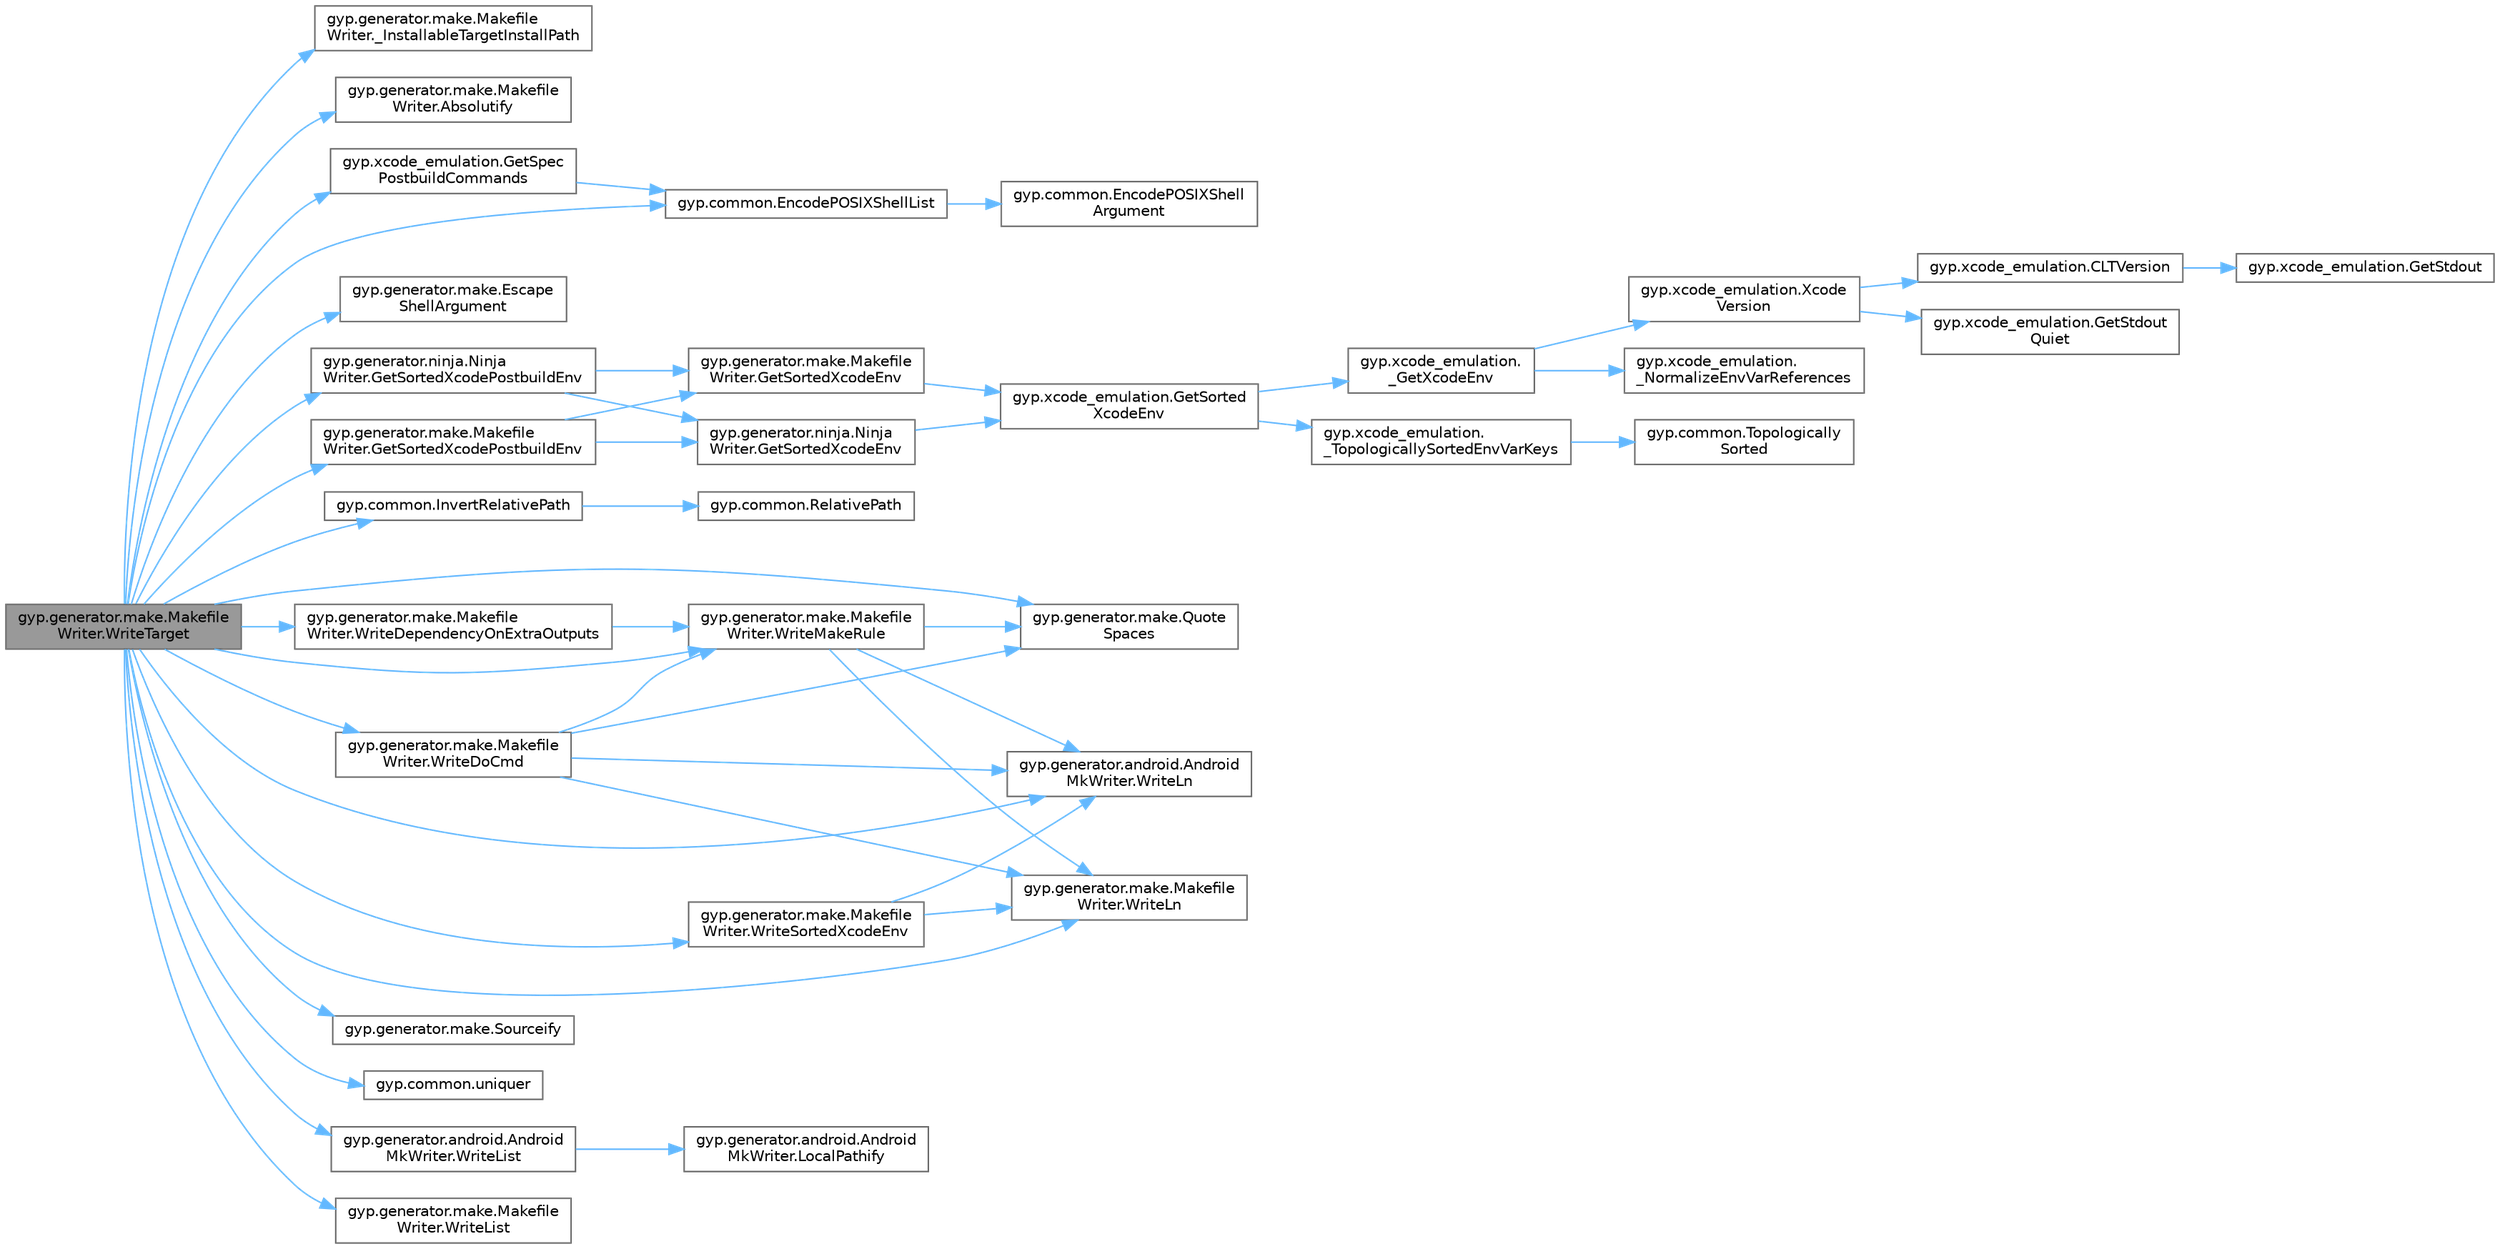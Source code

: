 digraph "gyp.generator.make.MakefileWriter.WriteTarget"
{
 // LATEX_PDF_SIZE
  bgcolor="transparent";
  edge [fontname=Helvetica,fontsize=10,labelfontname=Helvetica,labelfontsize=10];
  node [fontname=Helvetica,fontsize=10,shape=box,height=0.2,width=0.4];
  rankdir="LR";
  Node1 [id="Node000001",label="gyp.generator.make.Makefile\lWriter.WriteTarget",height=0.2,width=0.4,color="gray40", fillcolor="grey60", style="filled", fontcolor="black",tooltip=" "];
  Node1 -> Node2 [id="edge48_Node000001_Node000002",color="steelblue1",style="solid",tooltip=" "];
  Node2 [id="Node000002",label="gyp.generator.make.Makefile\lWriter._InstallableTargetInstallPath",height=0.2,width=0.4,color="grey40", fillcolor="white", style="filled",URL="$classgyp_1_1generator_1_1make_1_1_makefile_writer.html#a58e9bf44c43d576995d2e94772eff5dc",tooltip=" "];
  Node1 -> Node3 [id="edge49_Node000001_Node000003",color="steelblue1",style="solid",tooltip=" "];
  Node3 [id="Node000003",label="gyp.generator.make.Makefile\lWriter.Absolutify",height=0.2,width=0.4,color="grey40", fillcolor="white", style="filled",URL="$classgyp_1_1generator_1_1make_1_1_makefile_writer.html#a816dabf238bab25ebea8c3df754d4095",tooltip=" "];
  Node1 -> Node4 [id="edge50_Node000001_Node000004",color="steelblue1",style="solid",tooltip=" "];
  Node4 [id="Node000004",label="gyp.common.EncodePOSIXShellList",height=0.2,width=0.4,color="grey40", fillcolor="white", style="filled",URL="$namespacegyp_1_1common.html#a1681405bb09a2eda416079b3ed7de917",tooltip=" "];
  Node4 -> Node5 [id="edge51_Node000004_Node000005",color="steelblue1",style="solid",tooltip=" "];
  Node5 [id="Node000005",label="gyp.common.EncodePOSIXShell\lArgument",height=0.2,width=0.4,color="grey40", fillcolor="white", style="filled",URL="$namespacegyp_1_1common.html#a2e45d4d865602a9046dc070c5545e87b",tooltip=" "];
  Node1 -> Node6 [id="edge52_Node000001_Node000006",color="steelblue1",style="solid",tooltip=" "];
  Node6 [id="Node000006",label="gyp.generator.make.Escape\lShellArgument",height=0.2,width=0.4,color="grey40", fillcolor="white", style="filled",URL="$namespacegyp_1_1generator_1_1make.html#af3dee8087b0e226fb7685b223281c9f6",tooltip=" "];
  Node1 -> Node7 [id="edge53_Node000001_Node000007",color="steelblue1",style="solid",tooltip=" "];
  Node7 [id="Node000007",label="gyp.generator.make.Makefile\lWriter.GetSortedXcodePostbuildEnv",height=0.2,width=0.4,color="grey40", fillcolor="white", style="filled",URL="$classgyp_1_1generator_1_1make_1_1_makefile_writer.html#aecac22a397aa5cd5b36902ff85c48e08",tooltip=" "];
  Node7 -> Node8 [id="edge54_Node000007_Node000008",color="steelblue1",style="solid",tooltip=" "];
  Node8 [id="Node000008",label="gyp.generator.make.Makefile\lWriter.GetSortedXcodeEnv",height=0.2,width=0.4,color="grey40", fillcolor="white", style="filled",URL="$classgyp_1_1generator_1_1make_1_1_makefile_writer.html#a57505798c1ee0e9f82b5e50571507891",tooltip=" "];
  Node8 -> Node9 [id="edge55_Node000008_Node000009",color="steelblue1",style="solid",tooltip=" "];
  Node9 [id="Node000009",label="gyp.xcode_emulation.GetSorted\lXcodeEnv",height=0.2,width=0.4,color="grey40", fillcolor="white", style="filled",URL="$namespacegyp_1_1xcode__emulation.html#a3f249d60a699c9c6af44b754c2e3cb5d",tooltip=" "];
  Node9 -> Node10 [id="edge56_Node000009_Node000010",color="steelblue1",style="solid",tooltip=" "];
  Node10 [id="Node000010",label="gyp.xcode_emulation.\l_GetXcodeEnv",height=0.2,width=0.4,color="grey40", fillcolor="white", style="filled",URL="$namespacegyp_1_1xcode__emulation.html#a20cf4bd1d1fe866a606bd37ece2706c6",tooltip=" "];
  Node10 -> Node11 [id="edge57_Node000010_Node000011",color="steelblue1",style="solid",tooltip=" "];
  Node11 [id="Node000011",label="gyp.xcode_emulation.\l_NormalizeEnvVarReferences",height=0.2,width=0.4,color="grey40", fillcolor="white", style="filled",URL="$namespacegyp_1_1xcode__emulation.html#a35b0bce7d1ee0f80a4916f9ef62b99c8",tooltip=" "];
  Node10 -> Node12 [id="edge58_Node000010_Node000012",color="steelblue1",style="solid",tooltip=" "];
  Node12 [id="Node000012",label="gyp.xcode_emulation.Xcode\lVersion",height=0.2,width=0.4,color="grey40", fillcolor="white", style="filled",URL="$namespacegyp_1_1xcode__emulation.html#a1a72502b1aac015a0a76ecc2af66b973",tooltip=" "];
  Node12 -> Node13 [id="edge59_Node000012_Node000013",color="steelblue1",style="solid",tooltip=" "];
  Node13 [id="Node000013",label="gyp.xcode_emulation.CLTVersion",height=0.2,width=0.4,color="grey40", fillcolor="white", style="filled",URL="$namespacegyp_1_1xcode__emulation.html#a6181e86c098369dc23a157dcfd23853b",tooltip=" "];
  Node13 -> Node14 [id="edge60_Node000013_Node000014",color="steelblue1",style="solid",tooltip=" "];
  Node14 [id="Node000014",label="gyp.xcode_emulation.GetStdout",height=0.2,width=0.4,color="grey40", fillcolor="white", style="filled",URL="$namespacegyp_1_1xcode__emulation.html#aabad68c9d4c7da2ff4321c00e587657d",tooltip=" "];
  Node12 -> Node15 [id="edge61_Node000012_Node000015",color="steelblue1",style="solid",tooltip=" "];
  Node15 [id="Node000015",label="gyp.xcode_emulation.GetStdout\lQuiet",height=0.2,width=0.4,color="grey40", fillcolor="white", style="filled",URL="$namespacegyp_1_1xcode__emulation.html#a5b8393af614b0e40a6da0f9329f03957",tooltip=" "];
  Node9 -> Node16 [id="edge62_Node000009_Node000016",color="steelblue1",style="solid",tooltip=" "];
  Node16 [id="Node000016",label="gyp.xcode_emulation.\l_TopologicallySortedEnvVarKeys",height=0.2,width=0.4,color="grey40", fillcolor="white", style="filled",URL="$namespacegyp_1_1xcode__emulation.html#a38166312df4ac73982b33c34a9f254ec",tooltip=" "];
  Node16 -> Node17 [id="edge63_Node000016_Node000017",color="steelblue1",style="solid",tooltip=" "];
  Node17 [id="Node000017",label="gyp.common.Topologically\lSorted",height=0.2,width=0.4,color="grey40", fillcolor="white", style="filled",URL="$namespacegyp_1_1common.html#a959a06d815b87d3cb6ddd564bac597fd",tooltip=" "];
  Node7 -> Node18 [id="edge64_Node000007_Node000018",color="steelblue1",style="solid",tooltip=" "];
  Node18 [id="Node000018",label="gyp.generator.ninja.Ninja\lWriter.GetSortedXcodeEnv",height=0.2,width=0.4,color="grey40", fillcolor="white", style="filled",URL="$classgyp_1_1generator_1_1ninja_1_1_ninja_writer.html#a8780da0dd0802cd4b500ea408b443d88",tooltip=" "];
  Node18 -> Node9 [id="edge65_Node000018_Node000009",color="steelblue1",style="solid",tooltip=" "];
  Node1 -> Node19 [id="edge66_Node000001_Node000019",color="steelblue1",style="solid",tooltip=" "];
  Node19 [id="Node000019",label="gyp.generator.ninja.Ninja\lWriter.GetSortedXcodePostbuildEnv",height=0.2,width=0.4,color="grey40", fillcolor="white", style="filled",URL="$classgyp_1_1generator_1_1ninja_1_1_ninja_writer.html#a2806c44b24627ecc675a2f0d9fe3328c",tooltip=" "];
  Node19 -> Node8 [id="edge67_Node000019_Node000008",color="steelblue1",style="solid",tooltip=" "];
  Node19 -> Node18 [id="edge68_Node000019_Node000018",color="steelblue1",style="solid",tooltip=" "];
  Node1 -> Node20 [id="edge69_Node000001_Node000020",color="steelblue1",style="solid",tooltip=" "];
  Node20 [id="Node000020",label="gyp.xcode_emulation.GetSpec\lPostbuildCommands",height=0.2,width=0.4,color="grey40", fillcolor="white", style="filled",URL="$namespacegyp_1_1xcode__emulation.html#adecb045fc9cc0279f821140912ec3b67",tooltip=" "];
  Node20 -> Node4 [id="edge70_Node000020_Node000004",color="steelblue1",style="solid",tooltip=" "];
  Node1 -> Node21 [id="edge71_Node000001_Node000021",color="steelblue1",style="solid",tooltip=" "];
  Node21 [id="Node000021",label="gyp.common.InvertRelativePath",height=0.2,width=0.4,color="grey40", fillcolor="white", style="filled",URL="$namespacegyp_1_1common.html#a444243e74701615d1cdb73c45ab80575",tooltip=" "];
  Node21 -> Node22 [id="edge72_Node000021_Node000022",color="steelblue1",style="solid",tooltip=" "];
  Node22 [id="Node000022",label="gyp.common.RelativePath",height=0.2,width=0.4,color="grey40", fillcolor="white", style="filled",URL="$namespacegyp_1_1common.html#a8533ebdd9774c22ee7f7450c54239796",tooltip=" "];
  Node1 -> Node23 [id="edge73_Node000001_Node000023",color="steelblue1",style="solid",tooltip=" "];
  Node23 [id="Node000023",label="gyp.generator.make.Quote\lSpaces",height=0.2,width=0.4,color="grey40", fillcolor="white", style="filled",URL="$namespacegyp_1_1generator_1_1make.html#ac6a5dffb9984a27c290087a8e4ec356d",tooltip=" "];
  Node1 -> Node24 [id="edge74_Node000001_Node000024",color="steelblue1",style="solid",tooltip=" "];
  Node24 [id="Node000024",label="gyp.generator.make.Sourceify",height=0.2,width=0.4,color="grey40", fillcolor="white", style="filled",URL="$namespacegyp_1_1generator_1_1make.html#a18288092ca27a15d056c5b43ce8d5544",tooltip=" "];
  Node1 -> Node25 [id="edge75_Node000001_Node000025",color="steelblue1",style="solid",tooltip=" "];
  Node25 [id="Node000025",label="gyp.common.uniquer",height=0.2,width=0.4,color="grey40", fillcolor="white", style="filled",URL="$namespacegyp_1_1common.html#ad189f1004790fca1b7cdfc7c01dde48f",tooltip=" "];
  Node1 -> Node26 [id="edge76_Node000001_Node000026",color="steelblue1",style="solid",tooltip=" "];
  Node26 [id="Node000026",label="gyp.generator.make.Makefile\lWriter.WriteDependencyOnExtraOutputs",height=0.2,width=0.4,color="grey40", fillcolor="white", style="filled",URL="$classgyp_1_1generator_1_1make_1_1_makefile_writer.html#a482384ee1adbb4fc671a4a3994ce3da4",tooltip=" "];
  Node26 -> Node27 [id="edge77_Node000026_Node000027",color="steelblue1",style="solid",tooltip=" "];
  Node27 [id="Node000027",label="gyp.generator.make.Makefile\lWriter.WriteMakeRule",height=0.2,width=0.4,color="grey40", fillcolor="white", style="filled",URL="$classgyp_1_1generator_1_1make_1_1_makefile_writer.html#a8ba5ca23b361a619efb7e7061fac11f3",tooltip=" "];
  Node27 -> Node23 [id="edge78_Node000027_Node000023",color="steelblue1",style="solid",tooltip=" "];
  Node27 -> Node28 [id="edge79_Node000027_Node000028",color="steelblue1",style="solid",tooltip=" "];
  Node28 [id="Node000028",label="gyp.generator.android.Android\lMkWriter.WriteLn",height=0.2,width=0.4,color="grey40", fillcolor="white", style="filled",URL="$classgyp_1_1generator_1_1android_1_1_android_mk_writer.html#ac4046b7ff870a361f075cda0e1f872d1",tooltip=" "];
  Node27 -> Node29 [id="edge80_Node000027_Node000029",color="steelblue1",style="solid",tooltip=" "];
  Node29 [id="Node000029",label="gyp.generator.make.Makefile\lWriter.WriteLn",height=0.2,width=0.4,color="grey40", fillcolor="white", style="filled",URL="$classgyp_1_1generator_1_1make_1_1_makefile_writer.html#a17a233f04baf7a80e74f6a80aba806e3",tooltip=" "];
  Node1 -> Node30 [id="edge81_Node000001_Node000030",color="steelblue1",style="solid",tooltip=" "];
  Node30 [id="Node000030",label="gyp.generator.make.Makefile\lWriter.WriteDoCmd",height=0.2,width=0.4,color="grey40", fillcolor="white", style="filled",URL="$classgyp_1_1generator_1_1make_1_1_makefile_writer.html#a5ef8042b21d9a775334ba75f18342af4",tooltip=" "];
  Node30 -> Node23 [id="edge82_Node000030_Node000023",color="steelblue1",style="solid",tooltip=" "];
  Node30 -> Node28 [id="edge83_Node000030_Node000028",color="steelblue1",style="solid",tooltip=" "];
  Node30 -> Node29 [id="edge84_Node000030_Node000029",color="steelblue1",style="solid",tooltip=" "];
  Node30 -> Node27 [id="edge85_Node000030_Node000027",color="steelblue1",style="solid",tooltip=" "];
  Node1 -> Node31 [id="edge86_Node000001_Node000031",color="steelblue1",style="solid",tooltip=" "];
  Node31 [id="Node000031",label="gyp.generator.android.Android\lMkWriter.WriteList",height=0.2,width=0.4,color="grey40", fillcolor="white", style="filled",URL="$classgyp_1_1generator_1_1android_1_1_android_mk_writer.html#a043072c186835f10859fccfc7409e708",tooltip=" "];
  Node31 -> Node32 [id="edge87_Node000031_Node000032",color="steelblue1",style="solid",tooltip=" "];
  Node32 [id="Node000032",label="gyp.generator.android.Android\lMkWriter.LocalPathify",height=0.2,width=0.4,color="grey40", fillcolor="white", style="filled",URL="$classgyp_1_1generator_1_1android_1_1_android_mk_writer.html#aadd56929484e5da3d614414dbb9bcd30",tooltip=" "];
  Node1 -> Node33 [id="edge88_Node000001_Node000033",color="steelblue1",style="solid",tooltip=" "];
  Node33 [id="Node000033",label="gyp.generator.make.Makefile\lWriter.WriteList",height=0.2,width=0.4,color="grey40", fillcolor="white", style="filled",URL="$classgyp_1_1generator_1_1make_1_1_makefile_writer.html#a5360c1260320149d24ec59aa4e4b135a",tooltip=" "];
  Node1 -> Node28 [id="edge89_Node000001_Node000028",color="steelblue1",style="solid",tooltip=" "];
  Node1 -> Node29 [id="edge90_Node000001_Node000029",color="steelblue1",style="solid",tooltip=" "];
  Node1 -> Node27 [id="edge91_Node000001_Node000027",color="steelblue1",style="solid",tooltip=" "];
  Node1 -> Node34 [id="edge92_Node000001_Node000034",color="steelblue1",style="solid",tooltip=" "];
  Node34 [id="Node000034",label="gyp.generator.make.Makefile\lWriter.WriteSortedXcodeEnv",height=0.2,width=0.4,color="grey40", fillcolor="white", style="filled",URL="$classgyp_1_1generator_1_1make_1_1_makefile_writer.html#a83541d18ae321c728b59649b65d6e7b4",tooltip=" "];
  Node34 -> Node28 [id="edge93_Node000034_Node000028",color="steelblue1",style="solid",tooltip=" "];
  Node34 -> Node29 [id="edge94_Node000034_Node000029",color="steelblue1",style="solid",tooltip=" "];
}
